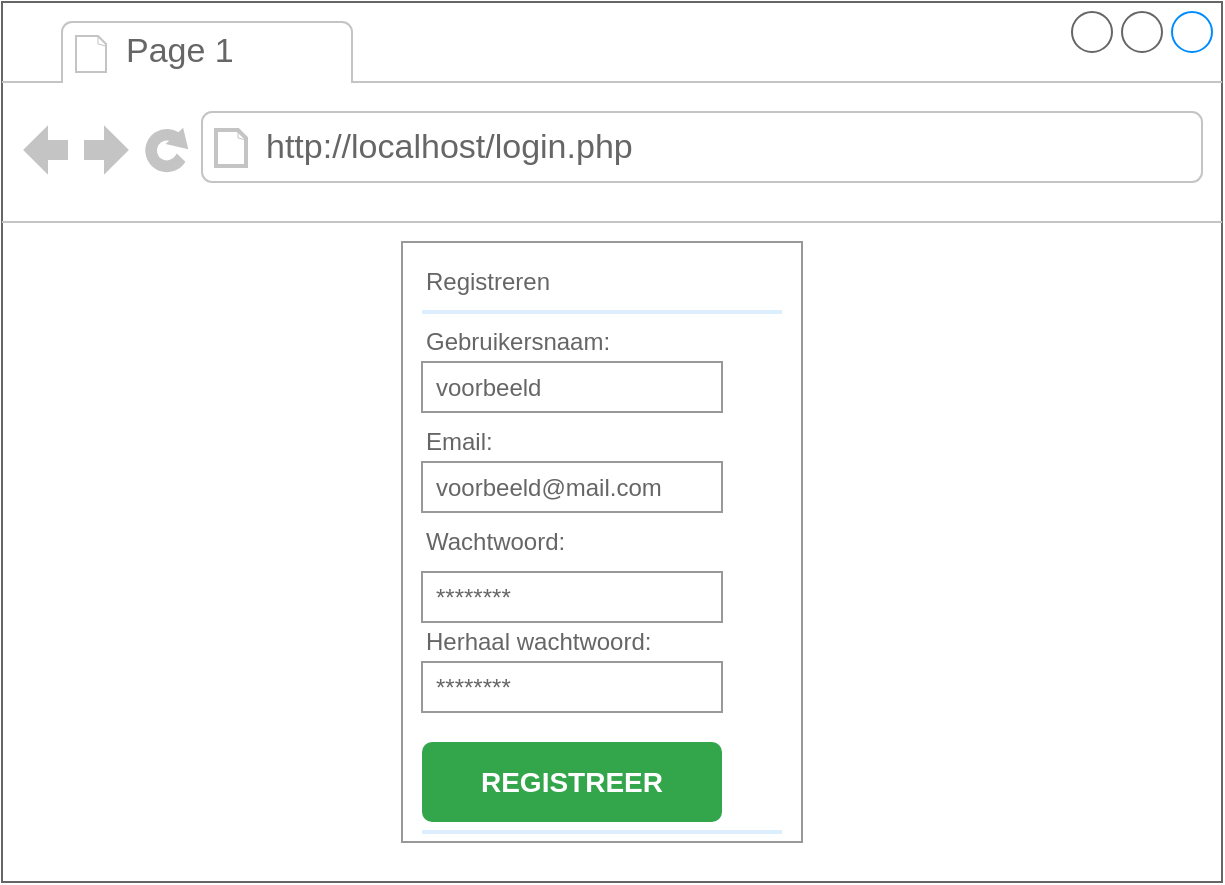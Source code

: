 <mxfile version="16.4.0" type="device"><diagram id="kXJwTECeh2mBD3e_SP11" name="Page-1"><mxGraphModel dx="1422" dy="857" grid="1" gridSize="10" guides="1" tooltips="1" connect="1" arrows="1" fold="1" page="1" pageScale="1" pageWidth="850" pageHeight="1100" math="0" shadow="0"><root><mxCell id="0"/><mxCell id="1" parent="0"/><mxCell id="DWK3QNtkQKk4ZqJPbPPp-8" value="" style="strokeWidth=1;shadow=0;dashed=0;align=center;html=1;shape=mxgraph.mockup.containers.browserWindow;rSize=0;strokeColor=#666666;strokeColor2=#008cff;strokeColor3=#c4c4c4;mainText=,;recursiveResize=0;" parent="1" vertex="1"><mxGeometry x="160" y="150" width="610" height="440" as="geometry"/></mxCell><mxCell id="DWK3QNtkQKk4ZqJPbPPp-9" value="Page 1" style="strokeWidth=1;shadow=0;dashed=0;align=center;html=1;shape=mxgraph.mockup.containers.anchor;fontSize=17;fontColor=#666666;align=left;" parent="DWK3QNtkQKk4ZqJPbPPp-8" vertex="1"><mxGeometry x="60" y="12" width="110" height="26" as="geometry"/></mxCell><mxCell id="DWK3QNtkQKk4ZqJPbPPp-10" value="http://localhost/login.php" style="strokeWidth=1;shadow=0;dashed=0;align=center;html=1;shape=mxgraph.mockup.containers.anchor;rSize=0;fontSize=17;fontColor=#666666;align=left;" parent="DWK3QNtkQKk4ZqJPbPPp-8" vertex="1"><mxGeometry x="130" y="60" width="250" height="26" as="geometry"/></mxCell><mxCell id="DWK3QNtkQKk4ZqJPbPPp-12" value="" style="strokeWidth=1;shadow=0;dashed=0;align=center;html=1;shape=mxgraph.mockup.forms.rrect;rSize=0;strokeColor=#999999;fillColor=#ffffff;" parent="DWK3QNtkQKk4ZqJPbPPp-8" vertex="1"><mxGeometry x="200" y="120" width="200" height="300" as="geometry"/></mxCell><mxCell id="DWK3QNtkQKk4ZqJPbPPp-13" value="Registreren" style="strokeWidth=1;shadow=0;dashed=0;align=center;html=1;shape=mxgraph.mockup.forms.anchor;fontSize=12;fontColor=#666666;align=left;resizeWidth=1;spacingLeft=0;" parent="DWK3QNtkQKk4ZqJPbPPp-12" vertex="1"><mxGeometry width="100" height="20" relative="1" as="geometry"><mxPoint x="10" y="10" as="offset"/></mxGeometry></mxCell><mxCell id="DWK3QNtkQKk4ZqJPbPPp-14" value="" style="shape=line;strokeColor=#ddeeff;strokeWidth=2;html=1;resizeWidth=1;" parent="DWK3QNtkQKk4ZqJPbPPp-12" vertex="1"><mxGeometry width="180" height="10" relative="1" as="geometry"><mxPoint x="10" y="30" as="offset"/></mxGeometry></mxCell><mxCell id="DWK3QNtkQKk4ZqJPbPPp-15" value="Email:" style="strokeWidth=1;shadow=0;dashed=0;align=center;html=1;shape=mxgraph.mockup.forms.anchor;fontSize=12;fontColor=#666666;align=left;resizeWidth=1;spacingLeft=0;" parent="DWK3QNtkQKk4ZqJPbPPp-12" vertex="1"><mxGeometry width="100" height="20" relative="1" as="geometry"><mxPoint x="10" y="90" as="offset"/></mxGeometry></mxCell><mxCell id="DWK3QNtkQKk4ZqJPbPPp-16" value="voorbeeld@mail.com" style="strokeWidth=1;shadow=0;dashed=0;align=center;html=1;shape=mxgraph.mockup.forms.rrect;rSize=0;strokeColor=#999999;fontColor=#666666;align=left;spacingLeft=5;resizeWidth=1;" parent="DWK3QNtkQKk4ZqJPbPPp-12" vertex="1"><mxGeometry width="150" height="25" relative="1" as="geometry"><mxPoint x="10" y="110" as="offset"/></mxGeometry></mxCell><mxCell id="DWK3QNtkQKk4ZqJPbPPp-17" value="Wachtwoord:" style="strokeWidth=1;shadow=0;dashed=0;align=center;html=1;shape=mxgraph.mockup.forms.anchor;fontSize=12;fontColor=#666666;align=left;resizeWidth=1;spacingLeft=0;" parent="DWK3QNtkQKk4ZqJPbPPp-12" vertex="1"><mxGeometry width="100" height="20" relative="1" as="geometry"><mxPoint x="10" y="140" as="offset"/></mxGeometry></mxCell><mxCell id="DWK3QNtkQKk4ZqJPbPPp-18" value="********" style="strokeWidth=1;shadow=0;dashed=0;align=center;html=1;shape=mxgraph.mockup.forms.rrect;rSize=0;strokeColor=#999999;fontColor=#666666;align=left;spacingLeft=5;resizeWidth=1;" parent="DWK3QNtkQKk4ZqJPbPPp-12" vertex="1"><mxGeometry width="150" height="25" relative="1" as="geometry"><mxPoint x="10" y="165" as="offset"/></mxGeometry></mxCell><mxCell id="DWK3QNtkQKk4ZqJPbPPp-21" value="" style="shape=line;strokeColor=#ddeeff;strokeWidth=2;html=1;resizeWidth=1;" parent="DWK3QNtkQKk4ZqJPbPPp-12" vertex="1"><mxGeometry y="1" width="180" height="10" relative="1" as="geometry"><mxPoint x="10" y="-10" as="offset"/></mxGeometry></mxCell><mxCell id="DWK3QNtkQKk4ZqJPbPPp-28" value="********" style="strokeWidth=1;shadow=0;dashed=0;align=center;html=1;shape=mxgraph.mockup.forms.rrect;rSize=0;strokeColor=#999999;fontColor=#666666;align=left;spacingLeft=5;resizeWidth=1;" parent="DWK3QNtkQKk4ZqJPbPPp-12" vertex="1"><mxGeometry x="10" y="210" width="150" height="25" as="geometry"/></mxCell><mxCell id="DWK3QNtkQKk4ZqJPbPPp-29" value="Herhaal wachtwoord:" style="strokeWidth=1;shadow=0;dashed=0;align=center;html=1;shape=mxgraph.mockup.forms.anchor;fontSize=12;fontColor=#666666;align=left;resizeWidth=1;spacingLeft=0;" parent="DWK3QNtkQKk4ZqJPbPPp-12" vertex="1"><mxGeometry x="10" y="190" width="100" height="20" as="geometry"/></mxCell><mxCell id="DWK3QNtkQKk4ZqJPbPPp-30" value="voorbeeld" style="strokeWidth=1;shadow=0;dashed=0;align=center;html=1;shape=mxgraph.mockup.forms.rrect;rSize=0;strokeColor=#999999;fontColor=#666666;align=left;spacingLeft=5;resizeWidth=1;" parent="DWK3QNtkQKk4ZqJPbPPp-12" vertex="1"><mxGeometry x="10" y="60" width="150" height="25" as="geometry"/></mxCell><mxCell id="DWK3QNtkQKk4ZqJPbPPp-31" value="Gebruikersnaam:" style="strokeWidth=1;shadow=0;dashed=0;align=center;html=1;shape=mxgraph.mockup.forms.anchor;fontSize=12;fontColor=#666666;align=left;resizeWidth=1;spacingLeft=0;" parent="DWK3QNtkQKk4ZqJPbPPp-12" vertex="1"><mxGeometry x="10" y="40" width="100" height="20" as="geometry"/></mxCell><mxCell id="IBRquYRytNuTp2gQXL8a-1" value="REGISTREER" style="html=1;shadow=0;dashed=0;shape=mxgraph.bootstrap.rrect;rSize=5;strokeColor=none;strokeWidth=1;fillColor=#33A64C;fontColor=#FFFFFF;whiteSpace=wrap;align=center;verticalAlign=middle;spacingLeft=0;fontStyle=1;fontSize=14;spacing=5;" vertex="1" parent="DWK3QNtkQKk4ZqJPbPPp-12"><mxGeometry x="10" y="250" width="150" height="40" as="geometry"/></mxCell></root></mxGraphModel></diagram></mxfile>